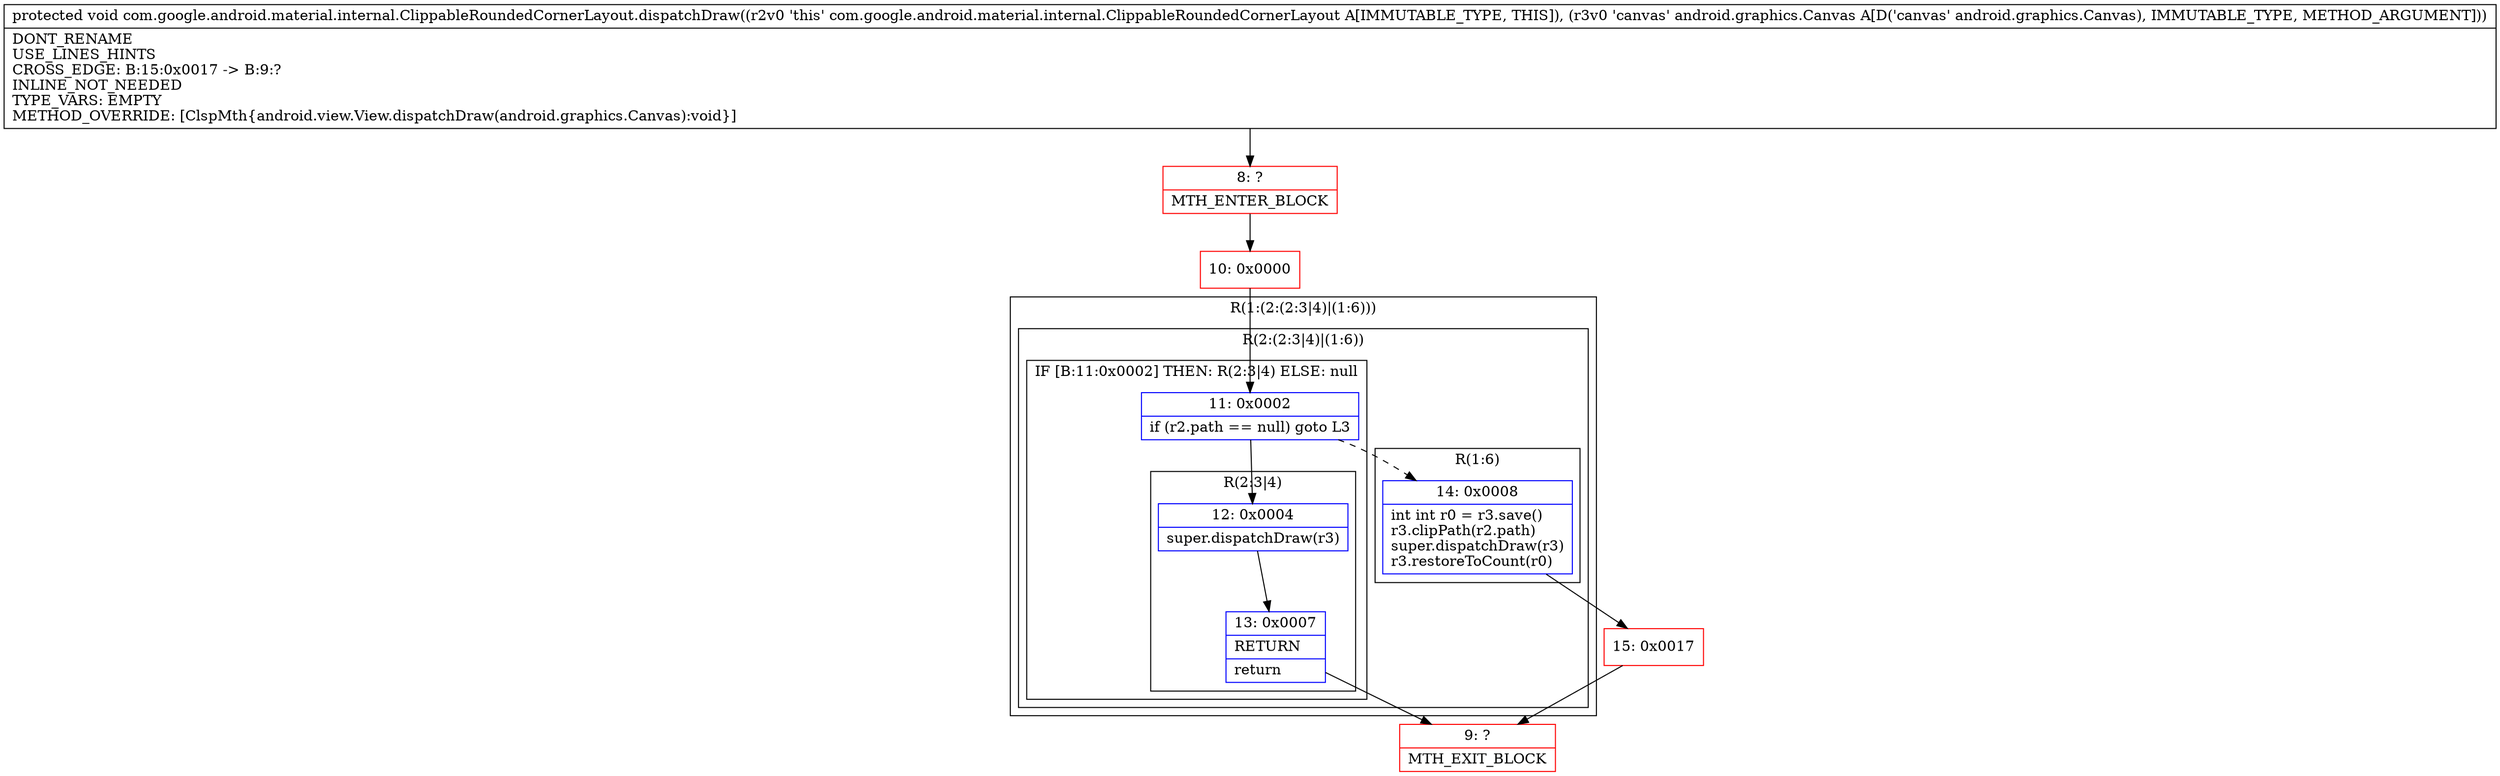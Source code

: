 digraph "CFG forcom.google.android.material.internal.ClippableRoundedCornerLayout.dispatchDraw(Landroid\/graphics\/Canvas;)V" {
subgraph cluster_Region_460951480 {
label = "R(1:(2:(2:3|4)|(1:6)))";
node [shape=record,color=blue];
subgraph cluster_Region_1933216456 {
label = "R(2:(2:3|4)|(1:6))";
node [shape=record,color=blue];
subgraph cluster_IfRegion_489913875 {
label = "IF [B:11:0x0002] THEN: R(2:3|4) ELSE: null";
node [shape=record,color=blue];
Node_11 [shape=record,label="{11\:\ 0x0002|if (r2.path == null) goto L3\l}"];
subgraph cluster_Region_595107789 {
label = "R(2:3|4)";
node [shape=record,color=blue];
Node_12 [shape=record,label="{12\:\ 0x0004|super.dispatchDraw(r3)\l}"];
Node_13 [shape=record,label="{13\:\ 0x0007|RETURN\l|return\l}"];
}
}
subgraph cluster_Region_359046754 {
label = "R(1:6)";
node [shape=record,color=blue];
Node_14 [shape=record,label="{14\:\ 0x0008|int int r0 = r3.save()\lr3.clipPath(r2.path)\lsuper.dispatchDraw(r3)\lr3.restoreToCount(r0)\l}"];
}
}
}
Node_8 [shape=record,color=red,label="{8\:\ ?|MTH_ENTER_BLOCK\l}"];
Node_10 [shape=record,color=red,label="{10\:\ 0x0000}"];
Node_9 [shape=record,color=red,label="{9\:\ ?|MTH_EXIT_BLOCK\l}"];
Node_15 [shape=record,color=red,label="{15\:\ 0x0017}"];
MethodNode[shape=record,label="{protected void com.google.android.material.internal.ClippableRoundedCornerLayout.dispatchDraw((r2v0 'this' com.google.android.material.internal.ClippableRoundedCornerLayout A[IMMUTABLE_TYPE, THIS]), (r3v0 'canvas' android.graphics.Canvas A[D('canvas' android.graphics.Canvas), IMMUTABLE_TYPE, METHOD_ARGUMENT]))  | DONT_RENAME\lUSE_LINES_HINTS\lCROSS_EDGE: B:15:0x0017 \-\> B:9:?\lINLINE_NOT_NEEDED\lTYPE_VARS: EMPTY\lMETHOD_OVERRIDE: [ClspMth\{android.view.View.dispatchDraw(android.graphics.Canvas):void\}]\l}"];
MethodNode -> Node_8;Node_11 -> Node_12;
Node_11 -> Node_14[style=dashed];
Node_12 -> Node_13;
Node_13 -> Node_9;
Node_14 -> Node_15;
Node_8 -> Node_10;
Node_10 -> Node_11;
Node_15 -> Node_9;
}


